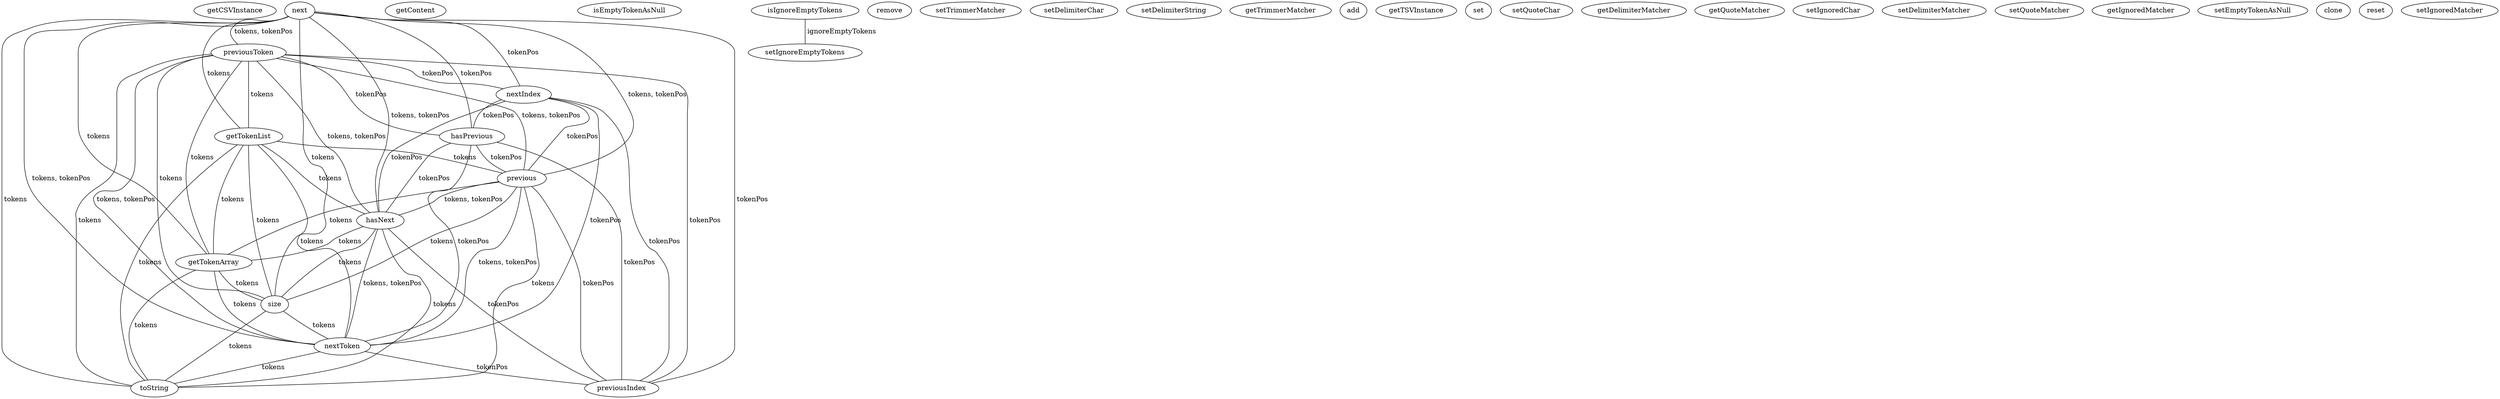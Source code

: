 digraph G {
getCSVInstance;
next;
previousToken;
getContent;
isEmptyTokenAsNull;
nextIndex;
isIgnoreEmptyTokens;
remove;
getTokenList;
hasPrevious;
setTrimmerMatcher;
setDelimiterChar;
setDelimiterString;
getTrimmerMatcher;
add;
getTSVInstance;
set;
previous;
setQuoteChar;
getDelimiterMatcher;
getQuoteMatcher;
setIgnoredChar;
setDelimiterMatcher;
hasNext;
setQuoteMatcher;
getIgnoredMatcher;
setIgnoreEmptyTokens;
getTokenArray;
size;
setEmptyTokenAsNull;
nextToken;
clone;
reset;
toString;
previousIndex;
setIgnoredMatcher;
next -> previousToken [label=" tokens, tokenPos", dir=none];
next -> getTokenArray [label=" tokens", dir=none];
next -> previous [label=" tokens, tokenPos", dir=none];
next -> size [label=" tokens", dir=none];
next -> nextToken [label=" tokens, tokenPos", dir=none];
next -> getTokenList [label=" tokens", dir=none];
next -> hasPrevious [label=" tokenPos", dir=none];
next -> hasNext [label=" tokens, tokenPos", dir=none];
next -> toString [label=" tokens", dir=none];
next -> nextIndex [label=" tokenPos", dir=none];
next -> previousIndex [label=" tokenPos", dir=none];
previousToken -> getTokenArray [label=" tokens", dir=none];
previousToken -> previous [label=" tokens, tokenPos", dir=none];
previousToken -> size [label=" tokens", dir=none];
previousToken -> nextToken [label=" tokens, tokenPos", dir=none];
previousToken -> getTokenList [label=" tokens", dir=none];
previousToken -> hasPrevious [label=" tokenPos", dir=none];
previousToken -> hasNext [label=" tokens, tokenPos", dir=none];
previousToken -> toString [label=" tokens", dir=none];
previousToken -> nextIndex [label=" tokenPos", dir=none];
previousToken -> previousIndex [label=" tokenPos", dir=none];
getTokenArray -> size [label=" tokens", dir=none];
getTokenArray -> nextToken [label=" tokens", dir=none];
getTokenArray -> toString [label=" tokens", dir=none];
previous -> getTokenArray [label=" tokens", dir=none];
previous -> size [label=" tokens", dir=none];
previous -> nextToken [label=" tokens, tokenPos", dir=none];
previous -> hasNext [label=" tokens, tokenPos", dir=none];
previous -> toString [label=" tokens", dir=none];
previous -> previousIndex [label=" tokenPos", dir=none];
size -> nextToken [label=" tokens", dir=none];
size -> toString [label=" tokens", dir=none];
nextToken -> toString [label=" tokens", dir=none];
nextToken -> previousIndex [label=" tokenPos", dir=none];
getTokenList -> getTokenArray [label=" tokens", dir=none];
getTokenList -> previous [label=" tokens", dir=none];
getTokenList -> size [label=" tokens", dir=none];
getTokenList -> nextToken [label=" tokens", dir=none];
getTokenList -> hasNext [label=" tokens", dir=none];
getTokenList -> toString [label=" tokens", dir=none];
hasPrevious -> previous [label=" tokenPos", dir=none];
hasPrevious -> nextToken [label=" tokenPos", dir=none];
hasPrevious -> hasNext [label=" tokenPos", dir=none];
hasPrevious -> previousIndex [label=" tokenPos", dir=none];
hasNext -> getTokenArray [label=" tokens", dir=none];
hasNext -> size [label=" tokens", dir=none];
hasNext -> nextToken [label=" tokens, tokenPos", dir=none];
hasNext -> toString [label=" tokens", dir=none];
hasNext -> previousIndex [label=" tokenPos", dir=none];
nextIndex -> previous [label=" tokenPos", dir=none];
nextIndex -> nextToken [label=" tokenPos", dir=none];
nextIndex -> hasPrevious [label=" tokenPos", dir=none];
nextIndex -> hasNext [label=" tokenPos", dir=none];
nextIndex -> previousIndex [label=" tokenPos", dir=none];
isIgnoreEmptyTokens -> setIgnoreEmptyTokens [label=" ignoreEmptyTokens", dir=none];
}